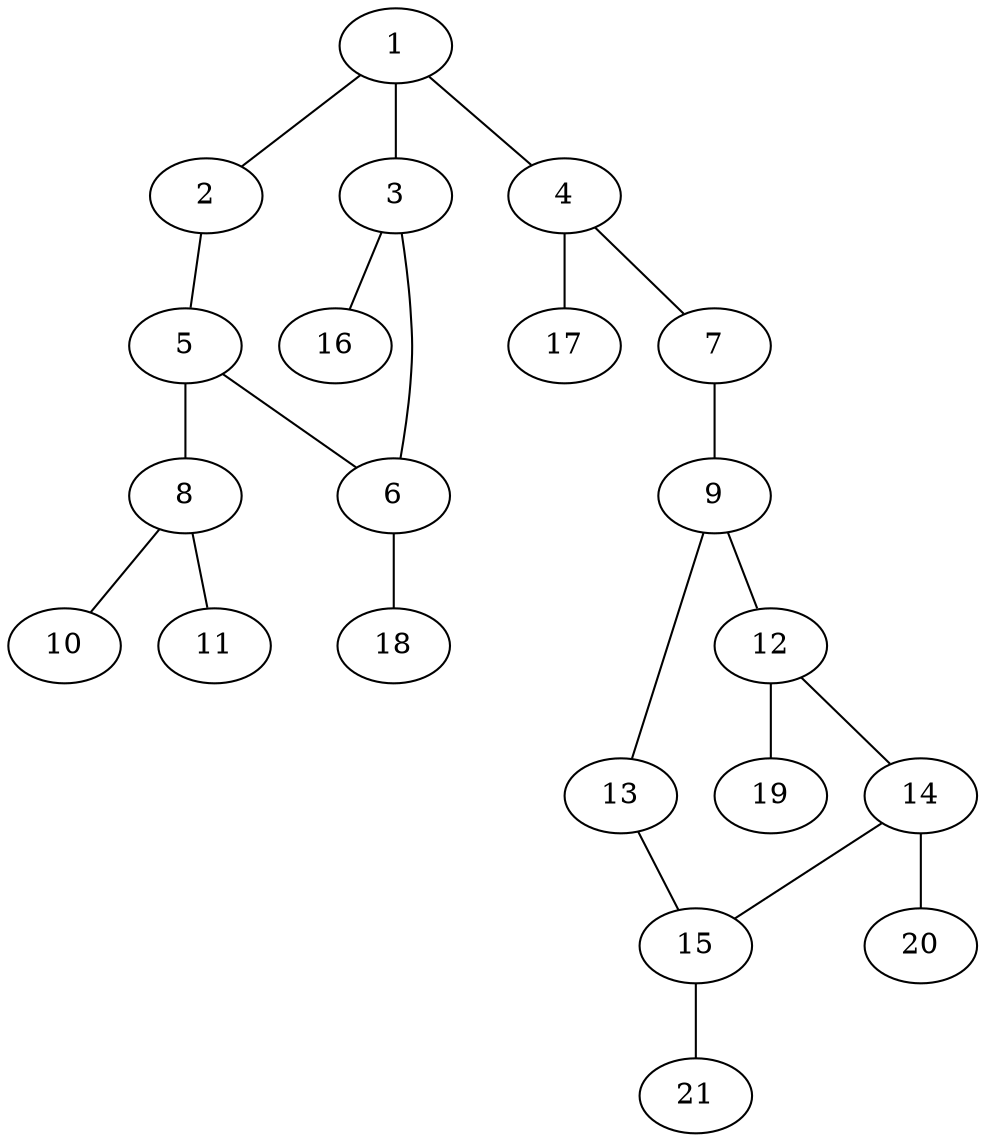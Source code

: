 graph molecule_2031 {
	1	 [chem=C];
	2	 [chem=O];
	1 -- 2	 [valence=1];
	3	 [chem=C];
	1 -- 3	 [valence=2];
	4	 [chem=C];
	1 -- 4	 [valence=1];
	5	 [chem=C];
	2 -- 5	 [valence=1];
	6	 [chem=C];
	3 -- 6	 [valence=1];
	16	 [chem=H];
	3 -- 16	 [valence=1];
	7	 [chem=N];
	4 -- 7	 [valence=2];
	17	 [chem=H];
	4 -- 17	 [valence=1];
	5 -- 6	 [valence=2];
	8	 [chem=N];
	5 -- 8	 [valence=1];
	18	 [chem=H];
	6 -- 18	 [valence=1];
	9	 [chem=N];
	7 -- 9	 [valence=1];
	10	 [chem=O];
	8 -- 10	 [valence=2];
	11	 [chem=O];
	8 -- 11	 [valence=1];
	12	 [chem=C];
	9 -- 12	 [valence=1];
	13	 [chem=N];
	9 -- 13	 [valence=1];
	14	 [chem=C];
	12 -- 14	 [valence=2];
	19	 [chem=H];
	12 -- 19	 [valence=1];
	15	 [chem=C];
	13 -- 15	 [valence=2];
	14 -- 15	 [valence=1];
	20	 [chem=H];
	14 -- 20	 [valence=1];
	21	 [chem=H];
	15 -- 21	 [valence=1];
}
